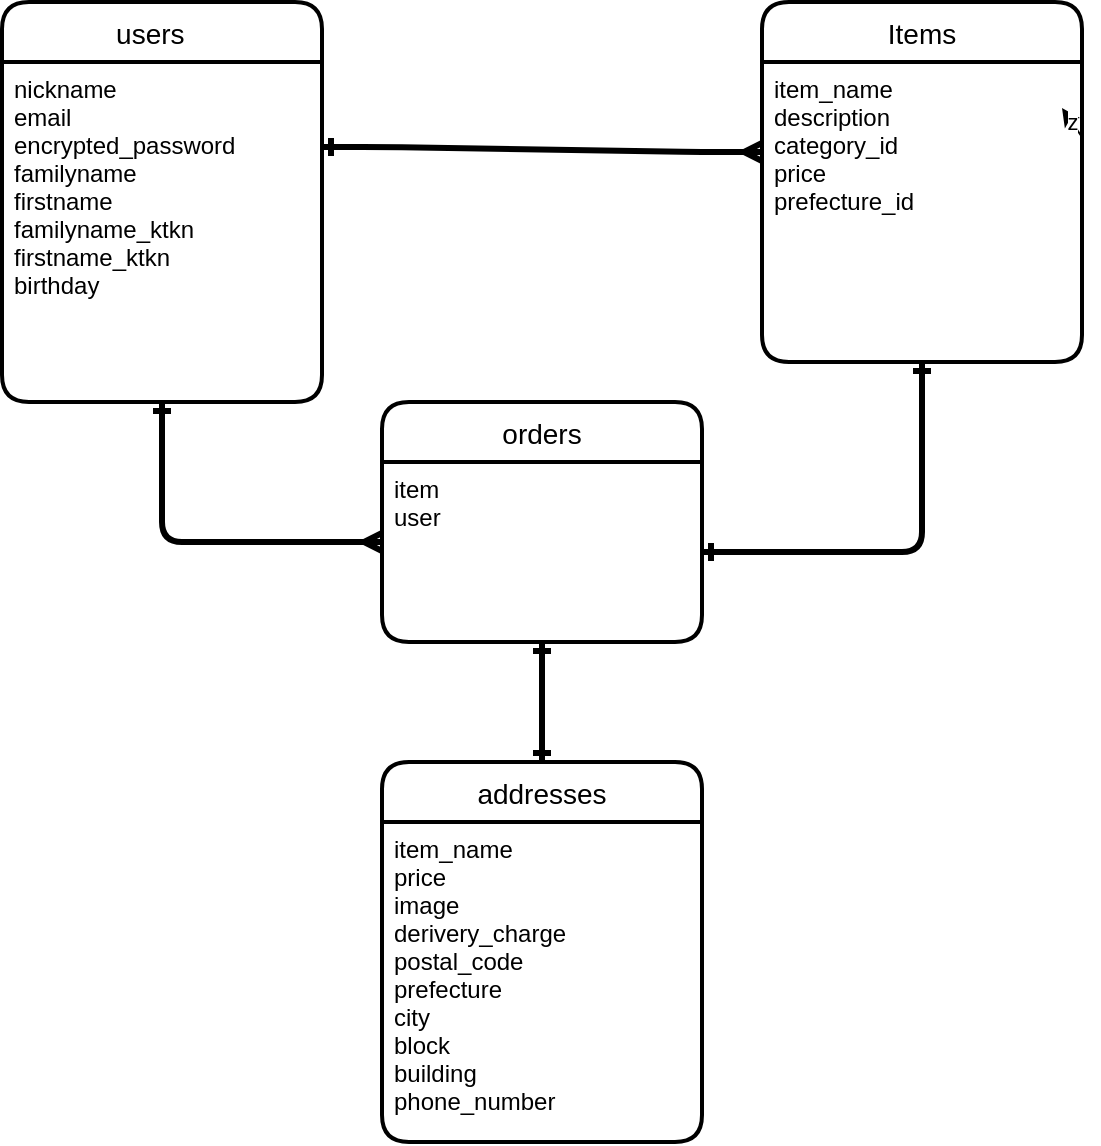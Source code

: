<mxfile>
    <diagram id="phUn0nscftmFH51mv3x5" name="ページ1">
        <mxGraphModel dx="551" dy="723" grid="1" gridSize="10" guides="1" tooltips="1" connect="1" arrows="1" fold="1" page="1" pageScale="1" pageWidth="827" pageHeight="1169" math="0" shadow="0">
            <root>
                <mxCell id="0"/>
                <mxCell id="1" parent="0"/>
                <mxCell id="2" value="users   " style="swimlane;childLayout=stackLayout;horizontal=1;startSize=30;horizontalStack=0;rounded=1;fontSize=14;fontStyle=0;strokeWidth=2;resizeParent=0;resizeLast=1;shadow=0;dashed=0;align=center;" parent="1" vertex="1">
                    <mxGeometry x="80" y="160" width="160" height="200" as="geometry"/>
                </mxCell>
                <mxCell id="3" value="nickname&#10;email&#10;encrypted_password&#10;familyname&#10;firstname&#10;familyname_ktkn&#10;firstname_ktkn&#10;birthday" style="align=left;strokeColor=none;fillColor=none;spacingLeft=4;fontSize=12;verticalAlign=top;resizable=0;rotatable=0;part=1;" parent="2" vertex="1">
                    <mxGeometry y="30" width="160" height="170" as="geometry"/>
                </mxCell>
                <mxCell id="4" value="Items" style="swimlane;childLayout=stackLayout;horizontal=1;startSize=30;horizontalStack=0;rounded=1;fontSize=14;fontStyle=0;strokeWidth=2;resizeParent=0;resizeLast=1;shadow=0;dashed=0;align=center;" parent="1" vertex="1">
                    <mxGeometry x="460" y="160" width="160" height="180" as="geometry"/>
                </mxCell>
                <mxCell id="5" value="item_name&#10;description&#10;category_id&#10;price&#10;prefecture_id" style="align=left;strokeColor=none;fillColor=none;spacingLeft=4;fontSize=12;verticalAlign=top;resizable=0;rotatable=0;part=1;" parent="4" vertex="1">
                    <mxGeometry y="30" width="160" height="150" as="geometry"/>
                </mxCell>
                <mxCell id="6" value="" style="edgeStyle=entityRelationEdgeStyle;fontSize=12;html=1;endArrow=ERmany;exitX=1;exitY=0.25;exitDx=0;exitDy=0;targetPerimeterSpacing=5;sourcePerimeterSpacing=5;endSize=5;startSize=5;strokeWidth=3;startArrow=ERone;startFill=0;" parent="1" source="3" edge="1">
                    <mxGeometry width="100" height="100" relative="1" as="geometry">
                        <mxPoint x="290" y="330" as="sourcePoint"/>
                        <mxPoint x="460" y="235" as="targetPoint"/>
                    </mxGeometry>
                </mxCell>
                <mxCell id="9" value="z" style="edgeStyle=none;html=1;exitX=1;exitY=0.25;exitDx=0;exitDy=0;targetPerimeterSpacing=6;" parent="1" source="5" edge="1">
                    <mxGeometry relative="1" as="geometry">
                        <mxPoint x="610" y="213" as="targetPoint"/>
                    </mxGeometry>
                </mxCell>
                <mxCell id="10" value="orders" style="swimlane;childLayout=stackLayout;horizontal=1;startSize=30;horizontalStack=0;rounded=1;fontSize=14;fontStyle=0;strokeWidth=2;resizeParent=0;resizeLast=1;shadow=0;dashed=0;align=center;" parent="1" vertex="1">
                    <mxGeometry x="270" y="360" width="160" height="120" as="geometry"/>
                </mxCell>
                <mxCell id="11" value="item&#10;user" style="align=left;strokeColor=none;fillColor=none;spacingLeft=4;fontSize=12;verticalAlign=top;resizable=0;rotatable=0;part=1;" parent="10" vertex="1">
                    <mxGeometry y="30" width="160" height="90" as="geometry"/>
                </mxCell>
                <mxCell id="17" value="addresses" style="swimlane;childLayout=stackLayout;horizontal=1;startSize=30;horizontalStack=0;rounded=1;fontSize=14;fontStyle=0;strokeWidth=2;resizeParent=0;resizeLast=1;shadow=0;dashed=0;align=center;" parent="1" vertex="1">
                    <mxGeometry x="270" y="540" width="160" height="190" as="geometry"/>
                </mxCell>
                <mxCell id="18" value="item_name&#10;price&#10;image&#10;derivery_charge&#10;postal_code&#10;prefecture&#10;city&#10;block&#10;building&#10;phone_number" style="align=left;strokeColor=none;fillColor=none;spacingLeft=4;fontSize=12;verticalAlign=top;resizable=0;rotatable=0;part=1;" parent="17" vertex="1">
                    <mxGeometry y="30" width="160" height="160" as="geometry"/>
                </mxCell>
                <mxCell id="22" value="" style="fontSize=12;html=1;endArrow=ERone;endFill=1;startSize=5;endSize=5;sourcePerimeterSpacing=5;targetPerimeterSpacing=5;strokeWidth=3;exitX=1;exitY=0.5;exitDx=0;exitDy=0;entryX=0.5;entryY=1;entryDx=0;entryDy=0;startArrow=ERone;startFill=0;" parent="1" source="11" target="5" edge="1">
                    <mxGeometry width="100" height="100" relative="1" as="geometry">
                        <mxPoint x="290" y="500" as="sourcePoint"/>
                        <mxPoint x="540" y="435" as="targetPoint"/>
                        <Array as="points">
                            <mxPoint x="540" y="435"/>
                        </Array>
                    </mxGeometry>
                </mxCell>
                <mxCell id="24" value="" style="fontSize=12;html=1;endArrow=ERmany;startSize=5;endSize=5;sourcePerimeterSpacing=5;targetPerimeterSpacing=5;strokeWidth=3;exitX=0.5;exitY=1;exitDx=0;exitDy=0;startArrow=ERone;startFill=0;" parent="1" source="3" edge="1">
                    <mxGeometry width="100" height="100" relative="1" as="geometry">
                        <mxPoint x="170" y="530" as="sourcePoint"/>
                        <mxPoint x="270" y="430" as="targetPoint"/>
                        <Array as="points">
                            <mxPoint x="160" y="430"/>
                        </Array>
                    </mxGeometry>
                </mxCell>
                <mxCell id="27" value="" style="fontSize=12;html=1;endArrow=ERone;endFill=1;startSize=5;endSize=5;sourcePerimeterSpacing=5;targetPerimeterSpacing=5;strokeWidth=3;exitX=0.5;exitY=1;exitDx=0;exitDy=0;entryX=0.5;entryY=0;entryDx=0;entryDy=0;startArrow=ERone;startFill=0;" parent="1" source="11" target="17" edge="1">
                    <mxGeometry width="100" height="100" relative="1" as="geometry">
                        <mxPoint x="440.0" y="445" as="sourcePoint"/>
                        <mxPoint x="550" y="290" as="targetPoint"/>
                        <Array as="points"/>
                    </mxGeometry>
                </mxCell>
            </root>
        </mxGraphModel>
    </diagram>
</mxfile>